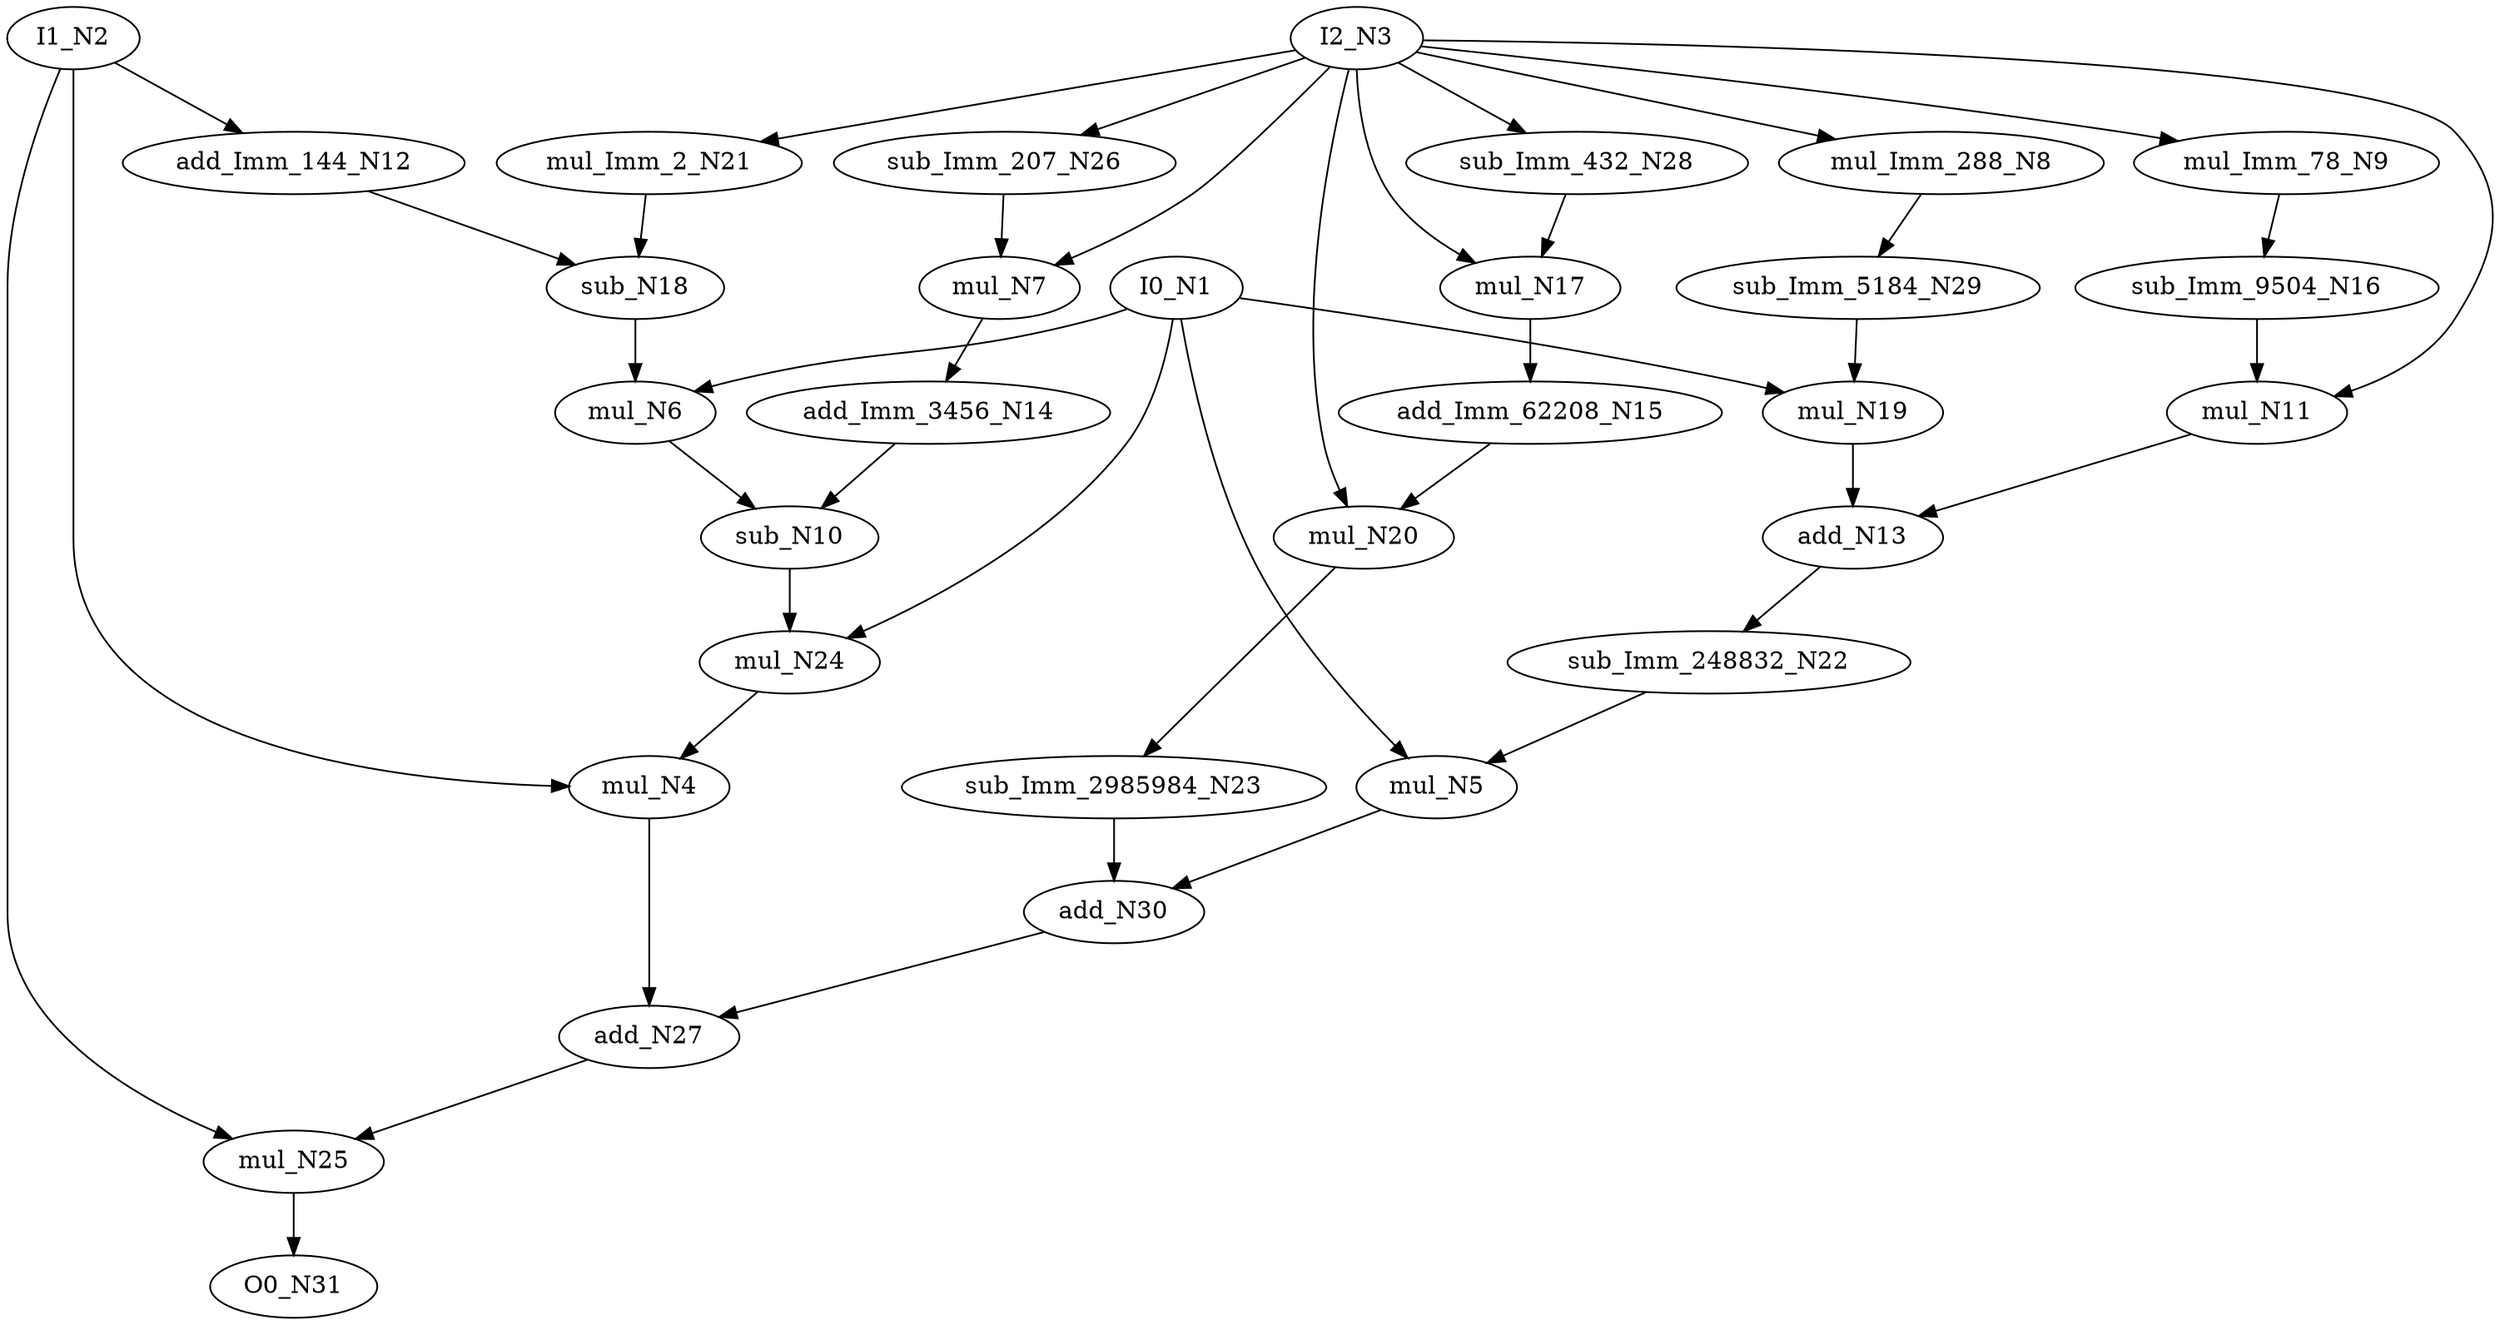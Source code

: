 digraph graphname {
N29 [color="black", ntype="operation", label="sub_Imm_5184_N29"];
N28 [color="black", ntype="operation", label="sub_Imm_432_N28"];
N23 [color="black", ntype="operation", label="sub_Imm_2985984_N23"];
N22 [color="black", ntype="operation", label="sub_Imm_248832_N22"];
N21 [color="black", ntype="operation", label="mul_Imm_2_N21"];
N20 [color="black", ntype="operation", label="mul_N20"];
N27 [color="black", ntype="operation", label="add_N27"];
N26 [color="black", ntype="operation", label="sub_Imm_207_N26"];
N25 [color="black", ntype="operation", label="mul_N25"];
N24 [color="black", ntype="operation", label="mul_N24"];
N8 [color="black", ntype="operation", label="mul_Imm_288_N8"];
N9 [color="black", ntype="operation", label="mul_Imm_78_N9"];
N1 [color="black", ntype="invar", label="I0_N1"];
N2 [color="black", ntype="invar", label="I1_N2"];
N3 [color="black", ntype="invar", label="I2_N3"];
N4 [color="black", ntype="operation", label="mul_N4"];
N5 [color="black", ntype="operation", label="mul_N5"];
N6 [color="black", ntype="operation", label="mul_N6"];
N7 [color="black", ntype="operation", label="mul_N7"];
N12 [color="black", ntype="operation", label="add_Imm_144_N12"];
N13 [color="black", ntype="operation", label="add_N13"];
N10 [color="black", ntype="operation", label="sub_N10"];
N11 [color="black", ntype="operation", label="mul_N11"];
N16 [color="black", ntype="operation", label="sub_Imm_9504_N16"];
N17 [color="black", ntype="operation", label="mul_N17"];
N14 [color="black", ntype="operation", label="add_Imm_3456_N14"];
N15 [color="black", ntype="operation", label="add_Imm_62208_N15"];
N18 [color="black", ntype="operation", label="sub_N18"];
N19 [color="black", ntype="operation", label="mul_N19"];
N30 [color="black", ntype="operation", label="add_N30"];
N31 [color="black", ntype="outvar", label="O0_N31"];
N29 -> N19;
N28 -> N17;
N23 -> N30;
N22 -> N5;
N21 -> N18;
N20 -> N23;
N27 -> N25;
N26 -> N7;
N25 -> N31;
N24 -> N4;
N8 -> N29;
N9 -> N16;
N1 -> N19;
N1 -> N5;
N1 -> N6;
N1 -> N24;
N2 -> N25;
N2 -> N4;
N2 -> N12;
N3 -> N11;
N3 -> N8;
N3 -> N20;
N3 -> N7;
N3 -> N17;
N3 -> N26;
N3 -> N28;
N3 -> N9;
N3 -> N21;
N4 -> N27;
N5 -> N30;
N6 -> N10;
N7 -> N14;
N12 -> N18;
N13 -> N22;
N10 -> N24;
N11 -> N13;
N16 -> N11;
N17 -> N15;
N14 -> N10;
N15 -> N20;
N18 -> N6;
N19 -> N13;
N30 -> N27;
}
